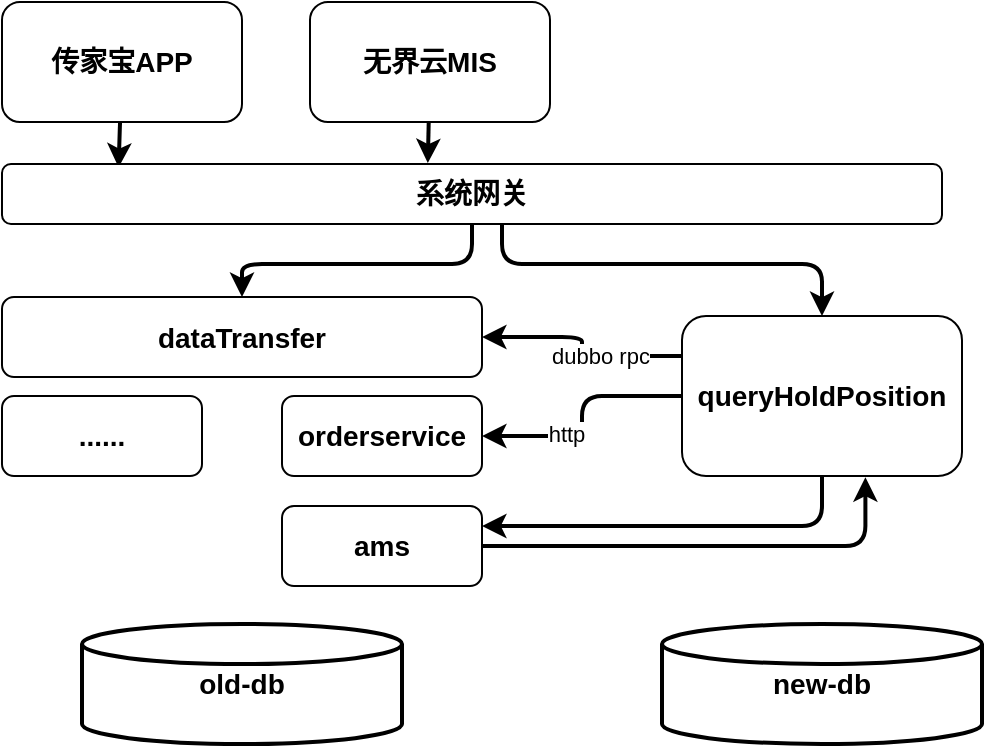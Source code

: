 <mxfile version="13.8.8" type="github">
  <diagram id="MpKOYXsyZB0nzLLyLdtM" name="Page-1">
    <mxGraphModel dx="913" dy="467" grid="1" gridSize="10" guides="1" tooltips="1" connect="1" arrows="1" fold="1" page="1" pageScale="1" pageWidth="827" pageHeight="1169" math="0" shadow="0">
      <root>
        <mxCell id="0" />
        <mxCell id="1" parent="0" />
        <mxCell id="_Qi3U7-KNklzHWl9HvJi-1" style="orthogonalLoop=1;jettySize=auto;html=1;entryX=0.124;entryY=0.058;entryDx=0;entryDy=0;entryPerimeter=0;strokeWidth=2;" edge="1" parent="1" source="_Qi3U7-KNklzHWl9HvJi-2" target="_Qi3U7-KNklzHWl9HvJi-7">
          <mxGeometry relative="1" as="geometry" />
        </mxCell>
        <mxCell id="_Qi3U7-KNklzHWl9HvJi-2" value="&lt;font style=&quot;font-size: 14px&quot;&gt;&lt;b&gt;传家宝APP&lt;/b&gt;&lt;/font&gt;" style="rounded=1;whiteSpace=wrap;html=1;" vertex="1" parent="1">
          <mxGeometry x="140" y="429" width="120" height="60" as="geometry" />
        </mxCell>
        <mxCell id="_Qi3U7-KNklzHWl9HvJi-3" style="edgeStyle=none;orthogonalLoop=1;jettySize=auto;html=1;entryX=0.453;entryY=-0.015;entryDx=0;entryDy=0;entryPerimeter=0;strokeWidth=2;" edge="1" parent="1" source="_Qi3U7-KNklzHWl9HvJi-4" target="_Qi3U7-KNklzHWl9HvJi-7">
          <mxGeometry relative="1" as="geometry" />
        </mxCell>
        <mxCell id="_Qi3U7-KNklzHWl9HvJi-4" value="&lt;font style=&quot;font-size: 14px&quot;&gt;&lt;b&gt;无界云MIS&lt;/b&gt;&lt;/font&gt;" style="rounded=1;whiteSpace=wrap;html=1;" vertex="1" parent="1">
          <mxGeometry x="294" y="429" width="120" height="60" as="geometry" />
        </mxCell>
        <mxCell id="_Qi3U7-KNklzHWl9HvJi-5" style="edgeStyle=orthogonalEdgeStyle;orthogonalLoop=1;jettySize=auto;html=1;entryX=0.5;entryY=0;entryDx=0;entryDy=0;strokeWidth=2;" edge="1" parent="1" target="_Qi3U7-KNklzHWl9HvJi-16">
          <mxGeometry relative="1" as="geometry">
            <mxPoint x="390" y="540" as="sourcePoint" />
            <Array as="points">
              <mxPoint x="390" y="560" />
              <mxPoint x="550" y="560" />
            </Array>
          </mxGeometry>
        </mxCell>
        <mxCell id="_Qi3U7-KNklzHWl9HvJi-6" style="edgeStyle=orthogonalEdgeStyle;orthogonalLoop=1;jettySize=auto;html=1;strokeWidth=2;" edge="1" parent="1" source="_Qi3U7-KNklzHWl9HvJi-7" target="_Qi3U7-KNklzHWl9HvJi-8">
          <mxGeometry relative="1" as="geometry" />
        </mxCell>
        <mxCell id="_Qi3U7-KNklzHWl9HvJi-7" value="&lt;span style=&quot;font-size: 14px&quot;&gt;&lt;b&gt;系统网关&lt;/b&gt;&lt;/span&gt;" style="rounded=1;whiteSpace=wrap;html=1;" vertex="1" parent="1">
          <mxGeometry x="140" y="510" width="470" height="30" as="geometry" />
        </mxCell>
        <mxCell id="_Qi3U7-KNklzHWl9HvJi-8" value="&lt;span style=&quot;font-size: 14px&quot;&gt;&lt;b&gt;dataTransfer&lt;br&gt;&lt;/b&gt;&lt;/span&gt;" style="rounded=1;whiteSpace=wrap;html=1;" vertex="1" parent="1">
          <mxGeometry x="140" y="576.5" width="240" height="40" as="geometry" />
        </mxCell>
        <mxCell id="_Qi3U7-KNklzHWl9HvJi-9" value="&lt;span style=&quot;font-size: 14px&quot;&gt;&lt;b&gt;orderservice&lt;br&gt;&lt;/b&gt;&lt;/span&gt;" style="rounded=1;whiteSpace=wrap;html=1;" vertex="1" parent="1">
          <mxGeometry x="280" y="626" width="100" height="40" as="geometry" />
        </mxCell>
        <mxCell id="_Qi3U7-KNklzHWl9HvJi-10" value="&lt;span style=&quot;font-size: 14px&quot;&gt;&lt;b&gt;......&lt;br&gt;&lt;/b&gt;&lt;/span&gt;" style="rounded=1;whiteSpace=wrap;html=1;" vertex="1" parent="1">
          <mxGeometry x="140" y="626" width="100" height="40" as="geometry" />
        </mxCell>
        <mxCell id="_Qi3U7-KNklzHWl9HvJi-11" style="edgeStyle=orthogonalEdgeStyle;orthogonalLoop=1;jettySize=auto;html=1;entryX=1;entryY=0.5;entryDx=0;entryDy=0;strokeWidth=2;" edge="1" parent="1" source="_Qi3U7-KNklzHWl9HvJi-16" target="_Qi3U7-KNklzHWl9HvJi-9">
          <mxGeometry relative="1" as="geometry" />
        </mxCell>
        <mxCell id="_Qi3U7-KNklzHWl9HvJi-12" value="http" style="edgeLabel;html=1;align=center;verticalAlign=middle;resizable=0;points=[];" vertex="1" connectable="0" parent="_Qi3U7-KNklzHWl9HvJi-11">
          <mxGeometry x="0.305" y="-1" relative="1" as="geometry">
            <mxPoint as="offset" />
          </mxGeometry>
        </mxCell>
        <mxCell id="_Qi3U7-KNklzHWl9HvJi-13" style="edgeStyle=orthogonalEdgeStyle;orthogonalLoop=1;jettySize=auto;html=1;exitX=0;exitY=0.25;exitDx=0;exitDy=0;entryX=1;entryY=0.5;entryDx=0;entryDy=0;strokeWidth=2;" edge="1" parent="1" source="_Qi3U7-KNklzHWl9HvJi-16" target="_Qi3U7-KNklzHWl9HvJi-8">
          <mxGeometry relative="1" as="geometry" />
        </mxCell>
        <mxCell id="_Qi3U7-KNklzHWl9HvJi-14" value="dubbo rpc" style="edgeLabel;html=1;align=center;verticalAlign=middle;resizable=0;points=[];" vertex="1" connectable="0" parent="_Qi3U7-KNklzHWl9HvJi-13">
          <mxGeometry x="-0.246" relative="1" as="geometry">
            <mxPoint as="offset" />
          </mxGeometry>
        </mxCell>
        <mxCell id="_Qi3U7-KNklzHWl9HvJi-15" style="edgeStyle=orthogonalEdgeStyle;orthogonalLoop=1;jettySize=auto;html=1;entryX=1;entryY=0.25;entryDx=0;entryDy=0;strokeWidth=2;" edge="1" parent="1" source="_Qi3U7-KNklzHWl9HvJi-16" target="_Qi3U7-KNklzHWl9HvJi-20">
          <mxGeometry relative="1" as="geometry">
            <Array as="points">
              <mxPoint x="550" y="691" />
            </Array>
          </mxGeometry>
        </mxCell>
        <mxCell id="_Qi3U7-KNklzHWl9HvJi-16" value="&lt;span style=&quot;font-size: 14px&quot;&gt;&lt;b&gt;queryHoldPosition&lt;br&gt;&lt;/b&gt;&lt;/span&gt;" style="rounded=1;whiteSpace=wrap;html=1;" vertex="1" parent="1">
          <mxGeometry x="480" y="586" width="140" height="80" as="geometry" />
        </mxCell>
        <mxCell id="_Qi3U7-KNklzHWl9HvJi-17" value="&lt;b style=&quot;font-size: 14px&quot;&gt;old-db&lt;/b&gt;" style="strokeWidth=2;html=1;shape=mxgraph.flowchart.database;whiteSpace=wrap;" vertex="1" parent="1">
          <mxGeometry x="180" y="740" width="160" height="60" as="geometry" />
        </mxCell>
        <mxCell id="_Qi3U7-KNklzHWl9HvJi-18" value="&lt;b style=&quot;font-size: 14px&quot;&gt;new-db&lt;/b&gt;" style="strokeWidth=2;html=1;shape=mxgraph.flowchart.database;whiteSpace=wrap;" vertex="1" parent="1">
          <mxGeometry x="470" y="740" width="160" height="60" as="geometry" />
        </mxCell>
        <mxCell id="_Qi3U7-KNklzHWl9HvJi-19" style="edgeStyle=orthogonalEdgeStyle;orthogonalLoop=1;jettySize=auto;html=1;entryX=0.655;entryY=1.008;entryDx=0;entryDy=0;entryPerimeter=0;strokeWidth=2;" edge="1" parent="1" source="_Qi3U7-KNklzHWl9HvJi-20" target="_Qi3U7-KNklzHWl9HvJi-16">
          <mxGeometry relative="1" as="geometry" />
        </mxCell>
        <mxCell id="_Qi3U7-KNklzHWl9HvJi-20" value="&lt;span style=&quot;font-size: 14px&quot;&gt;&lt;b&gt;ams&lt;br&gt;&lt;/b&gt;&lt;/span&gt;" style="rounded=1;whiteSpace=wrap;html=1;" vertex="1" parent="1">
          <mxGeometry x="280" y="681" width="100" height="40" as="geometry" />
        </mxCell>
      </root>
    </mxGraphModel>
  </diagram>
</mxfile>

